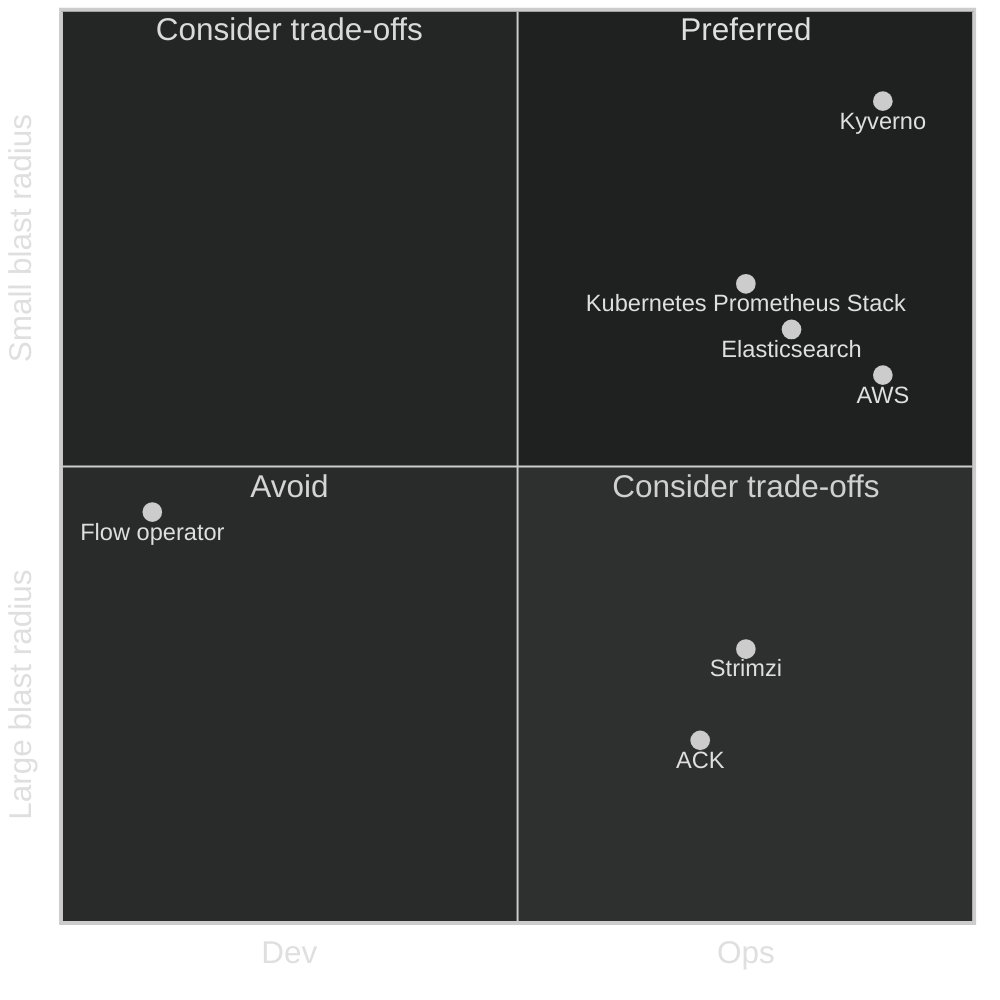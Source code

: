---
config:
  theme: dark
---
quadrantChart
    x-axis Dev --> Ops
    y-axis Large blast radius --> Small blast radius
    quadrant-1 Preferred
    quadrant-2 Consider trade-offs
    quadrant-3 Avoid
    quadrant-4 Consider trade-offs
    Kyverno: [0.9, 0.9]
    Kubernetes Prometheus Stack: [0.75, 0.7]
    Flow operator: [0.1, 0.45]
    Strimzi: [0.75, 0.3]
    Elasticsearch: [0.8, 0.65]
    AWS: [0.9, 0.6]
    ACK: [0.70, 0.2]